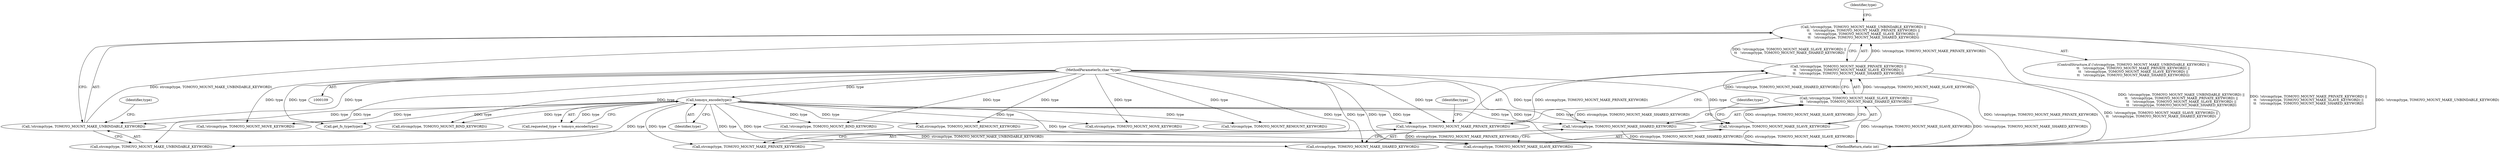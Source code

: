 digraph "0_linux_4e78c724d47e2342aa8fde61f6b8536f662f795f@API" {
"1000190" [label="(Call,!strcmp(type, TOMOYO_MOUNT_MAKE_UNBINDABLE_KEYWORD) ||\n\t\t   !strcmp(type, TOMOYO_MOUNT_MAKE_PRIVATE_KEYWORD) ||\n\t\t   !strcmp(type, TOMOYO_MOUNT_MAKE_SLAVE_KEYWORD) ||\n\t\t   !strcmp(type, TOMOYO_MOUNT_MAKE_SHARED_KEYWORD))"];
"1000191" [label="(Call,!strcmp(type, TOMOYO_MOUNT_MAKE_UNBINDABLE_KEYWORD))"];
"1000113" [label="(MethodParameterIn,char *type)"];
"1000147" [label="(Call,tomoyo_encode(type))"];
"1000195" [label="(Call,!strcmp(type, TOMOYO_MOUNT_MAKE_PRIVATE_KEYWORD) ||\n\t\t   !strcmp(type, TOMOYO_MOUNT_MAKE_SLAVE_KEYWORD) ||\n\t\t   !strcmp(type, TOMOYO_MOUNT_MAKE_SHARED_KEYWORD))"];
"1000196" [label="(Call,!strcmp(type, TOMOYO_MOUNT_MAKE_PRIVATE_KEYWORD))"];
"1000200" [label="(Call,!strcmp(type, TOMOYO_MOUNT_MAKE_SLAVE_KEYWORD) ||\n\t\t   !strcmp(type, TOMOYO_MOUNT_MAKE_SHARED_KEYWORD))"];
"1000201" [label="(Call,!strcmp(type, TOMOYO_MOUNT_MAKE_SLAVE_KEYWORD))"];
"1000205" [label="(Call,!strcmp(type, TOMOYO_MOUNT_MAKE_SHARED_KEYWORD))"];
"1000389" [label="(MethodReturn,static int)"];
"1000214" [label="(Call,strcmp(type, TOMOYO_MOUNT_BIND_KEYWORD))"];
"1000201" [label="(Call,!strcmp(type, TOMOYO_MOUNT_MAKE_SLAVE_KEYWORD))"];
"1000147" [label="(Call,tomoyo_encode(type))"];
"1000202" [label="(Call,strcmp(type, TOMOYO_MOUNT_MAKE_SLAVE_KEYWORD))"];
"1000198" [label="(Identifier,type)"];
"1000213" [label="(Call,!strcmp(type, TOMOYO_MOUNT_BIND_KEYWORD))"];
"1000184" [label="(Call,strcmp(type, TOMOYO_MOUNT_REMOUNT_KEYWORD))"];
"1000197" [label="(Call,strcmp(type, TOMOYO_MOUNT_MAKE_PRIVATE_KEYWORD))"];
"1000189" [label="(ControlStructure,if (!strcmp(type, TOMOYO_MOUNT_MAKE_UNBINDABLE_KEYWORD) ||\n\t\t   !strcmp(type, TOMOYO_MOUNT_MAKE_PRIVATE_KEYWORD) ||\n\t\t   !strcmp(type, TOMOYO_MOUNT_MAKE_SLAVE_KEYWORD) ||\n\t\t   !strcmp(type, TOMOYO_MOUNT_MAKE_SHARED_KEYWORD)))"];
"1000192" [label="(Call,strcmp(type, TOMOYO_MOUNT_MAKE_UNBINDABLE_KEYWORD))"];
"1000195" [label="(Call,!strcmp(type, TOMOYO_MOUNT_MAKE_PRIVATE_KEYWORD) ||\n\t\t   !strcmp(type, TOMOYO_MOUNT_MAKE_SLAVE_KEYWORD) ||\n\t\t   !strcmp(type, TOMOYO_MOUNT_MAKE_SHARED_KEYWORD))"];
"1000218" [label="(Call,strcmp(type, TOMOYO_MOUNT_MOVE_KEYWORD))"];
"1000190" [label="(Call,!strcmp(type, TOMOYO_MOUNT_MAKE_UNBINDABLE_KEYWORD) ||\n\t\t   !strcmp(type, TOMOYO_MOUNT_MAKE_PRIVATE_KEYWORD) ||\n\t\t   !strcmp(type, TOMOYO_MOUNT_MAKE_SLAVE_KEYWORD) ||\n\t\t   !strcmp(type, TOMOYO_MOUNT_MAKE_SHARED_KEYWORD))"];
"1000191" [label="(Call,!strcmp(type, TOMOYO_MOUNT_MAKE_UNBINDABLE_KEYWORD))"];
"1000200" [label="(Call,!strcmp(type, TOMOYO_MOUNT_MAKE_SLAVE_KEYWORD) ||\n\t\t   !strcmp(type, TOMOYO_MOUNT_MAKE_SHARED_KEYWORD))"];
"1000148" [label="(Identifier,type)"];
"1000183" [label="(Call,!strcmp(type, TOMOYO_MOUNT_REMOUNT_KEYWORD))"];
"1000113" [label="(MethodParameterIn,char *type)"];
"1000206" [label="(Call,strcmp(type, TOMOYO_MOUNT_MAKE_SHARED_KEYWORD))"];
"1000230" [label="(Call,get_fs_type(type))"];
"1000145" [label="(Call,requested_type = tomoyo_encode(type))"];
"1000215" [label="(Identifier,type)"];
"1000205" [label="(Call,!strcmp(type, TOMOYO_MOUNT_MAKE_SHARED_KEYWORD))"];
"1000203" [label="(Identifier,type)"];
"1000196" [label="(Call,!strcmp(type, TOMOYO_MOUNT_MAKE_PRIVATE_KEYWORD))"];
"1000207" [label="(Identifier,type)"];
"1000217" [label="(Call,!strcmp(type, TOMOYO_MOUNT_MOVE_KEYWORD))"];
"1000190" -> "1000189"  [label="AST: "];
"1000190" -> "1000191"  [label="CFG: "];
"1000190" -> "1000195"  [label="CFG: "];
"1000191" -> "1000190"  [label="AST: "];
"1000195" -> "1000190"  [label="AST: "];
"1000215" -> "1000190"  [label="CFG: "];
"1000190" -> "1000389"  [label="DDG: !strcmp(type, TOMOYO_MOUNT_MAKE_UNBINDABLE_KEYWORD) ||\n\t\t   !strcmp(type, TOMOYO_MOUNT_MAKE_PRIVATE_KEYWORD) ||\n\t\t   !strcmp(type, TOMOYO_MOUNT_MAKE_SLAVE_KEYWORD) ||\n\t\t   !strcmp(type, TOMOYO_MOUNT_MAKE_SHARED_KEYWORD)"];
"1000190" -> "1000389"  [label="DDG: !strcmp(type, TOMOYO_MOUNT_MAKE_PRIVATE_KEYWORD) ||\n\t\t   !strcmp(type, TOMOYO_MOUNT_MAKE_SLAVE_KEYWORD) ||\n\t\t   !strcmp(type, TOMOYO_MOUNT_MAKE_SHARED_KEYWORD)"];
"1000190" -> "1000389"  [label="DDG: !strcmp(type, TOMOYO_MOUNT_MAKE_UNBINDABLE_KEYWORD)"];
"1000191" -> "1000190"  [label="DDG: strcmp(type, TOMOYO_MOUNT_MAKE_UNBINDABLE_KEYWORD)"];
"1000195" -> "1000190"  [label="DDG: !strcmp(type, TOMOYO_MOUNT_MAKE_PRIVATE_KEYWORD)"];
"1000195" -> "1000190"  [label="DDG: !strcmp(type, TOMOYO_MOUNT_MAKE_SLAVE_KEYWORD) ||\n\t\t   !strcmp(type, TOMOYO_MOUNT_MAKE_SHARED_KEYWORD)"];
"1000191" -> "1000192"  [label="CFG: "];
"1000192" -> "1000191"  [label="AST: "];
"1000198" -> "1000191"  [label="CFG: "];
"1000191" -> "1000389"  [label="DDG: strcmp(type, TOMOYO_MOUNT_MAKE_UNBINDABLE_KEYWORD)"];
"1000113" -> "1000191"  [label="DDG: type"];
"1000147" -> "1000191"  [label="DDG: type"];
"1000113" -> "1000109"  [label="AST: "];
"1000113" -> "1000389"  [label="DDG: type"];
"1000113" -> "1000147"  [label="DDG: type"];
"1000113" -> "1000183"  [label="DDG: type"];
"1000113" -> "1000184"  [label="DDG: type"];
"1000113" -> "1000192"  [label="DDG: type"];
"1000113" -> "1000196"  [label="DDG: type"];
"1000113" -> "1000197"  [label="DDG: type"];
"1000113" -> "1000201"  [label="DDG: type"];
"1000113" -> "1000202"  [label="DDG: type"];
"1000113" -> "1000205"  [label="DDG: type"];
"1000113" -> "1000206"  [label="DDG: type"];
"1000113" -> "1000213"  [label="DDG: type"];
"1000113" -> "1000214"  [label="DDG: type"];
"1000113" -> "1000217"  [label="DDG: type"];
"1000113" -> "1000218"  [label="DDG: type"];
"1000113" -> "1000230"  [label="DDG: type"];
"1000147" -> "1000145"  [label="AST: "];
"1000147" -> "1000148"  [label="CFG: "];
"1000148" -> "1000147"  [label="AST: "];
"1000145" -> "1000147"  [label="CFG: "];
"1000147" -> "1000389"  [label="DDG: type"];
"1000147" -> "1000145"  [label="DDG: type"];
"1000147" -> "1000183"  [label="DDG: type"];
"1000147" -> "1000184"  [label="DDG: type"];
"1000147" -> "1000192"  [label="DDG: type"];
"1000147" -> "1000196"  [label="DDG: type"];
"1000147" -> "1000197"  [label="DDG: type"];
"1000147" -> "1000201"  [label="DDG: type"];
"1000147" -> "1000202"  [label="DDG: type"];
"1000147" -> "1000205"  [label="DDG: type"];
"1000147" -> "1000206"  [label="DDG: type"];
"1000147" -> "1000213"  [label="DDG: type"];
"1000147" -> "1000214"  [label="DDG: type"];
"1000147" -> "1000217"  [label="DDG: type"];
"1000147" -> "1000218"  [label="DDG: type"];
"1000147" -> "1000230"  [label="DDG: type"];
"1000195" -> "1000196"  [label="CFG: "];
"1000195" -> "1000200"  [label="CFG: "];
"1000196" -> "1000195"  [label="AST: "];
"1000200" -> "1000195"  [label="AST: "];
"1000195" -> "1000389"  [label="DDG: !strcmp(type, TOMOYO_MOUNT_MAKE_SLAVE_KEYWORD) ||\n\t\t   !strcmp(type, TOMOYO_MOUNT_MAKE_SHARED_KEYWORD)"];
"1000195" -> "1000389"  [label="DDG: !strcmp(type, TOMOYO_MOUNT_MAKE_PRIVATE_KEYWORD)"];
"1000196" -> "1000195"  [label="DDG: strcmp(type, TOMOYO_MOUNT_MAKE_PRIVATE_KEYWORD)"];
"1000200" -> "1000195"  [label="DDG: !strcmp(type, TOMOYO_MOUNT_MAKE_SLAVE_KEYWORD)"];
"1000200" -> "1000195"  [label="DDG: !strcmp(type, TOMOYO_MOUNT_MAKE_SHARED_KEYWORD)"];
"1000196" -> "1000197"  [label="CFG: "];
"1000197" -> "1000196"  [label="AST: "];
"1000203" -> "1000196"  [label="CFG: "];
"1000196" -> "1000389"  [label="DDG: strcmp(type, TOMOYO_MOUNT_MAKE_PRIVATE_KEYWORD)"];
"1000200" -> "1000201"  [label="CFG: "];
"1000200" -> "1000205"  [label="CFG: "];
"1000201" -> "1000200"  [label="AST: "];
"1000205" -> "1000200"  [label="AST: "];
"1000200" -> "1000389"  [label="DDG: !strcmp(type, TOMOYO_MOUNT_MAKE_SLAVE_KEYWORD)"];
"1000200" -> "1000389"  [label="DDG: !strcmp(type, TOMOYO_MOUNT_MAKE_SHARED_KEYWORD)"];
"1000201" -> "1000200"  [label="DDG: strcmp(type, TOMOYO_MOUNT_MAKE_SLAVE_KEYWORD)"];
"1000205" -> "1000200"  [label="DDG: strcmp(type, TOMOYO_MOUNT_MAKE_SHARED_KEYWORD)"];
"1000201" -> "1000202"  [label="CFG: "];
"1000202" -> "1000201"  [label="AST: "];
"1000207" -> "1000201"  [label="CFG: "];
"1000201" -> "1000389"  [label="DDG: strcmp(type, TOMOYO_MOUNT_MAKE_SLAVE_KEYWORD)"];
"1000205" -> "1000206"  [label="CFG: "];
"1000206" -> "1000205"  [label="AST: "];
"1000205" -> "1000389"  [label="DDG: strcmp(type, TOMOYO_MOUNT_MAKE_SHARED_KEYWORD)"];
}
